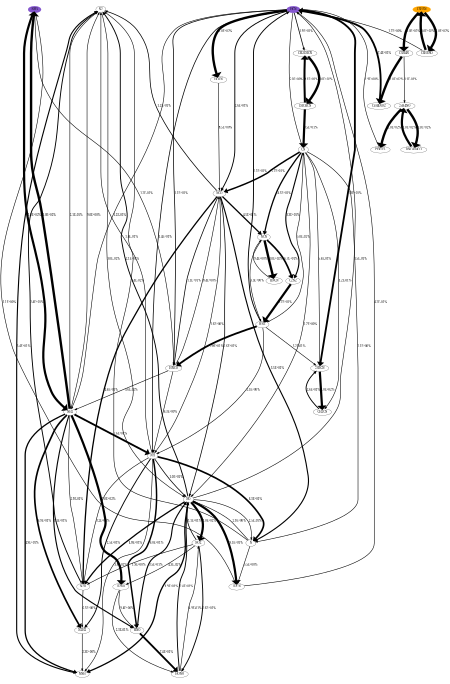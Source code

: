 digraph {
    graph [b="0,0,1558,558", rankdir=TB, center=true, splines=True, size="3,5!", dpi=400, ratio="fill"];
	NO -> N2 [label="2.1E+01%" fontcolor=black fontname=serif fontsize=16 penwidth=5]
	NO -> NNH [label="4.9E+01%" fontcolor=black fontname=serif fontsize=16 penwidth=7]
	NO -> N [label="2.5E-01%" fontcolor=black fontname=serif fontsize=16 penwidth=3]
	NO -> N2O [label="4.8E+01%" fontcolor=black fontname=serif fontsize=16 penwidth=7]
	NO -> NO2 [label="1.0E+02%" fontcolor=black fontname=serif fontsize=16 penwidth=12]
	NO -> HCN [label="1.5E-01%" fontcolor=black fontname=serif fontsize=16 penwidth=3]
	NO -> H2CN [label="9.3E+01%" fontcolor=black fontname=serif fontsize=16 penwidth=12]
	H2CN -> HCN [label="4.2E-01%" fontcolor=black fontname=serif fontsize=16 penwidth=3]
	NNH -> N2 [label="3.4E+01%" fontcolor=black fontname=serif fontsize=16 penwidth=6]
	HCN -> NH2 [label="1.2E-01%" fontcolor=black fontname=serif fontsize=16 penwidth=3]
	HCN -> NH [label="1.4E+01%" fontcolor=black fontname=serif fontsize=16 penwidth=4]
	HCN -> CN [label="5.0E+00%" fontcolor=black fontname=serif fontsize=16 penwidth=3]
	HCN -> HNCO [label="1.1E+01%" fontcolor=black fontname=serif fontsize=16 penwidth=4]
	HCN -> NCO [label="2.6E+01%" fontcolor=black fontname=serif fontsize=16 penwidth=5]
	HCN -> CH2CHCN [label="1.9E+01%" fontcolor=black fontname=serif fontsize=16 penwidth=4]
	HCN -> HOCN [label="1.0E+02%" fontcolor=black fontname=serif fontsize=16 penwidth=13]
	HCN -> CH3CN [label="7.3E+01%" fontcolor=black fontname=serif fontsize=16 penwidth=10]
	N2O -> N2 [label="2.4E+01%" fontcolor=black fontname=serif fontsize=16 penwidth=5]
	N2O -> N2H2 [label="6.3E+00%" fontcolor=black fontname=serif fontsize=16 penwidth=3]
	NO2 -> HONO [label="2.6E+01%" fontcolor=black fontname=serif fontsize=16 penwidth=5]
	NO2 -> H2NO [label="4.3E-02%" fontcolor=black fontname=serif fontsize=16 penwidth=3]
	NO2 -> N2O [label="1.9E+00%" fontcolor=black fontname=serif fontsize=16 penwidth=3]
	NO2 -> NO [label="1.1E+01%" fontcolor=black fontname=serif fontsize=16 penwidth=4]
	NH3 -> NH2 [label="1.0E+02%" fontcolor=black fontname=serif fontsize=16 penwidth=12]
	NH3 -> HNCO [label="1.2E-01%" fontcolor=black fontname=serif fontsize=16 penwidth=3]
	NH3 -> H2CN [label="1.1E+00%" fontcolor=black fontname=serif fontsize=16 penwidth=3]
	N -> N2 [label="1.4E-02%" fontcolor=black fontname=serif fontsize=16 penwidth=3]
	N -> NO [label="2.9E+00%" fontcolor=black fontname=serif fontsize=16 penwidth=3]
	N -> H2CN [label="5.5E+00%" fontcolor=black fontname=serif fontsize=16 penwidth=3]
	N2 -> NH2 [label="2.1E-01%" fontcolor=black fontname=serif fontsize=16 penwidth=3]
	N2 -> NO [label="3.0E-02%" fontcolor=black fontname=serif fontsize=16 penwidth=3]
	C5H5N -> C5H4N [label="1.0E+02%" fontcolor=black fontname=serif fontsize=16 penwidth=13]
	C5H5N -> C5H5NO [label="1.0E+02%" fontcolor=black fontname=serif fontsize=16 penwidth=13]
	NH2 -> N2 [label="9.0E+00%" fontcolor=black fontname=serif fontsize=16 penwidth=3]
	NH2 -> N2H2 [label="6.9E+01%" fontcolor=black fontname=serif fontsize=16 penwidth=9]
	NH2 -> NNH [label="4.9E+01%" fontcolor=black fontname=serif fontsize=16 penwidth=7]
	NH2 -> NH [label="7.6E+01%" fontcolor=black fontname=serif fontsize=16 penwidth=10]
	NH2 -> HNO [label="3.1E+01%" fontcolor=black fontname=serif fontsize=16 penwidth=6]
	NH2 -> H2NO [label="1.0E+02%" fontcolor=black fontname=serif fontsize=16 penwidth=12]
	NH2 -> N2O [label="2.9E-01%" fontcolor=black fontname=serif fontsize=16 penwidth=3]
	NH2 -> NH3 [label="1.0E+02%" fontcolor=black fontname=serif fontsize=16 penwidth=13]
	NH -> N2 [label="1.6E-01%" fontcolor=black fontname=serif fontsize=16 penwidth=3]
	NH -> N2H2 [label="2.5E+01%" fontcolor=black fontname=serif fontsize=16 penwidth=5]
	NH -> NNH [label="3.8E-02%" fontcolor=black fontname=serif fontsize=16 penwidth=3]
	NH -> HNO [label="6.0E+01%" fontcolor=black fontname=serif fontsize=16 penwidth=8]
	NH -> N [label="6.3E+01%" fontcolor=black fontname=serif fontsize=16 penwidth=9]
	NH -> N2O [label="3.2E+00%" fontcolor=black fontname=serif fontsize=16 penwidth=3]
	NH -> NO [label="1.0E+01%" fontcolor=black fontname=serif fontsize=16 penwidth=4]
	CN -> N [label="2.1E+00%" fontcolor=black fontname=serif fontsize=16 penwidth=3]
	CN -> NO [label="1.7E+00%" fontcolor=black fontname=serif fontsize=16 penwidth=3]
	CN -> NCO [label="5.7E+01%" fontcolor=black fontname=serif fontsize=16 penwidth=8]
	CN -> NCN [label="4.5E+01%" fontcolor=black fontname=serif fontsize=16 penwidth=7]
	CN -> C2N2 [label="3.3E+01%" fontcolor=black fontname=serif fontsize=16 penwidth=6]
	CN -> CH3CN [label="5.6E-01%" fontcolor=black fontname=serif fontsize=16 penwidth=3]
	CN -> CH2CN [label="4.2E-01%" fontcolor=black fontname=serif fontsize=16 penwidth=3]
	HNCO -> NH2 [label="5.6E-02%" fontcolor=black fontname=serif fontsize=16 penwidth=3]
	HNCO -> NH [label="6.3E+00%" fontcolor=black fontname=serif fontsize=16 penwidth=3]
	HNCO -> NCO [label="8.4E+00%" fontcolor=black fontname=serif fontsize=16 penwidth=3]
	NCO -> N2 [label="1.2E+01%" fontcolor=black fontname=serif fontsize=16 penwidth=4]
	NCO -> NH [label="1.6E+00%" fontcolor=black fontname=serif fontsize=16 penwidth=3]
	NCO -> N [label="3.5E+01%" fontcolor=black fontname=serif fontsize=16 penwidth=6]
	NCO -> N2O [label="4.6E+01%" fontcolor=black fontname=serif fontsize=16 penwidth=7]
	NCO -> NO [label="1.6E+01%" fontcolor=black fontname=serif fontsize=16 penwidth=4]
	NCO -> HNCO [label="1.1E+01%" fontcolor=black fontname=serif fontsize=16 penwidth=4]
	NCO -> NCN [label="4.5E+01%" fontcolor=black fontname=serif fontsize=16 penwidth=7]
	CH2CHCN -> CHCHCN [label="1.0E+02%" fontcolor=black fontname=serif fontsize=16 penwidth=13]
	HOCN -> NCO [label="8.5E+00%" fontcolor=black fontname=serif fontsize=16 penwidth=3]
	CH3CN -> CH2CN [label="1.0E+02%" fontcolor=black fontname=serif fontsize=16 penwidth=12]
	N2H2 -> NNH [label="2.3E+00%" fontcolor=black fontname=serif fontsize=16 penwidth=3]
	HONO -> NO [label="2.4E+01%" fontcolor=black fontname=serif fontsize=16 penwidth=5]
	HONO -> NO2 [label="4.9E-01%" fontcolor=black fontname=serif fontsize=16 penwidth=3]
	H2NO -> HNO [label="9.4E+00%" fontcolor=black fontname=serif fontsize=16 penwidth=3]
	H2NO -> HONO [label="2.3E-01%" fontcolor=black fontname=serif fontsize=16 penwidth=3]
	C5H4N -> C5H4NO [label="1.1E-01%" fontcolor=black fontname=serif fontsize=16 penwidth=3]
	C5H4N -> C5H4NO2 [label="1.0E+02%" fontcolor=black fontname=serif fontsize=16 penwidth=13]
	C5H5NO -> HCN [label="1.7E+00%" fontcolor=black fontname=serif fontsize=16 penwidth=3]
	C5H5NO -> C5H5N [label="1.0E+02%" fontcolor=black fontname=serif fontsize=16 penwidth=13]
	HNO -> HONO [label="7.4E+01%" fontcolor=black fontname=serif fontsize=16 penwidth=10]
	HNO -> NO [label="3.5E+01%" fontcolor=black fontname=serif fontsize=16 penwidth=6]
	NCN -> HNC [label="3.3E+00%" fontcolor=black fontname=serif fontsize=16 penwidth=3]
	NCN -> C2N2 [label="6.7E+01%" fontcolor=black fontname=serif fontsize=16 penwidth=9]
	NCN -> HNCN [label="1.0E+02%" fontcolor=black fontname=serif fontsize=16 penwidth=13]
	C2N2 -> HNC [label="9.7E+01%" fontcolor=black fontname=serif fontsize=16 penwidth=12]
	CH2CN -> CH3CN [label="2.6E+01%" fontcolor=black fontname=serif fontsize=16 penwidth=5]
	CHCHCN -> CN [label="9.5E+01%" fontcolor=black fontname=serif fontsize=16 penwidth=12]
	CHCHCN -> CH2CHCN [label="8.1E+01%" fontcolor=black fontname=serif fontsize=16 penwidth=11]
	C5H4NO -> PYRLYL [label="1.0E+02%" fontcolor=black fontname=serif fontsize=16 penwidth=13]
	C5H4NO -> BNC4H4CO [label="1.0E+02%" fontcolor=black fontname=serif fontsize=16 penwidth=13]
	C5H4NO2 -> HCN [label="7.4E+01%" fontcolor=black fontname=serif fontsize=16 penwidth=10]
	HNC -> NH [label="2.3E+00%" fontcolor=black fontname=serif fontsize=16 penwidth=3]
	HNC -> HCN [label="2.2E+01%" fontcolor=black fontname=serif fontsize=16 penwidth=5]
	HNC -> CN [label="5.0E-02%" fontcolor=black fontname=serif fontsize=16 penwidth=3]
	HNC -> HNCO [label="7.8E+01%" fontcolor=black fontname=serif fontsize=16 penwidth=10]
	HNC -> CH3CN [label="5.2E-01%" fontcolor=black fontname=serif fontsize=16 penwidth=3]
	HNCN -> NCN [label="9.4E+00%" fontcolor=black fontname=serif fontsize=16 penwidth=3]
	PYRLYL -> HCN [label="1.9E+00%" fontcolor=black fontname=serif fontsize=16 penwidth=3]
	BNC4H4CO -> C5H4NO [label="1.0E+02%" fontcolor=black fontname=serif fontsize=16 penwidth=12]
	NO [fontname=serif fontsize=16]
	H2CN [fontname=serif fontsize=16]
	NNH [fontname=serif fontsize=16]
	HCN [fontname=serif fontsize=16]
	N2O [fontname=serif fontsize=16]
	NO2 [fontname=serif fontsize=16]
	NH3 [fontname=serif fontsize=16]
	N [fontname=serif fontsize=16]
	N2 [fontname=serif fontsize=16]
	C5H5N [fontname=serif fontsize=16]
	NH2 [fontname=serif fontsize=16]
	NH [fontname=serif fontsize=16]
	CN [fontname=serif fontsize=16]
	HNCO [fontname=serif fontsize=16]
	NCO [fontname=serif fontsize=16]
	CH2CHCN [fontname=serif fontsize=16]
	HOCN [fontname=serif fontsize=16]
	CH3CN [fontname=serif fontsize=16]
	N2H2 [fontname=serif fontsize=16]
	HONO [fontname=serif fontsize=16]
	H2NO [fontname=serif fontsize=16]
	C5H4N [fontname=serif fontsize=16]
	C5H5NO [fontname=serif fontsize=16]
	HNO [fontname=serif fontsize=16]
	NCN [fontname=serif fontsize=16]
	C2N2 [fontname=serif fontsize=16]
	CH2CN [fontname=serif fontsize=16]
	CHCHCN [fontname=serif fontsize=16]
	C5H4NO [fontname=serif fontsize=16]
	C5H4NO2 [fontname=serif fontsize=16]
	HNC [fontname=serif fontsize=16]
	HNCN [fontname=serif fontsize=16]
	PYRLYL [fontname=serif fontsize=16]
	BNC4H4CO [fontname=serif fontsize=16]
	HCN [color="#500dbab1" fillcolor="#500dbab1" style=filled]
	NH3 [color="#500dbab1" fillcolor="#500dbab1" style=filled]
	C5H5N [color=orange fillcolor=orange style=filled]

    {rank="source"; C5H5N,NH3,HCN,N2}
}